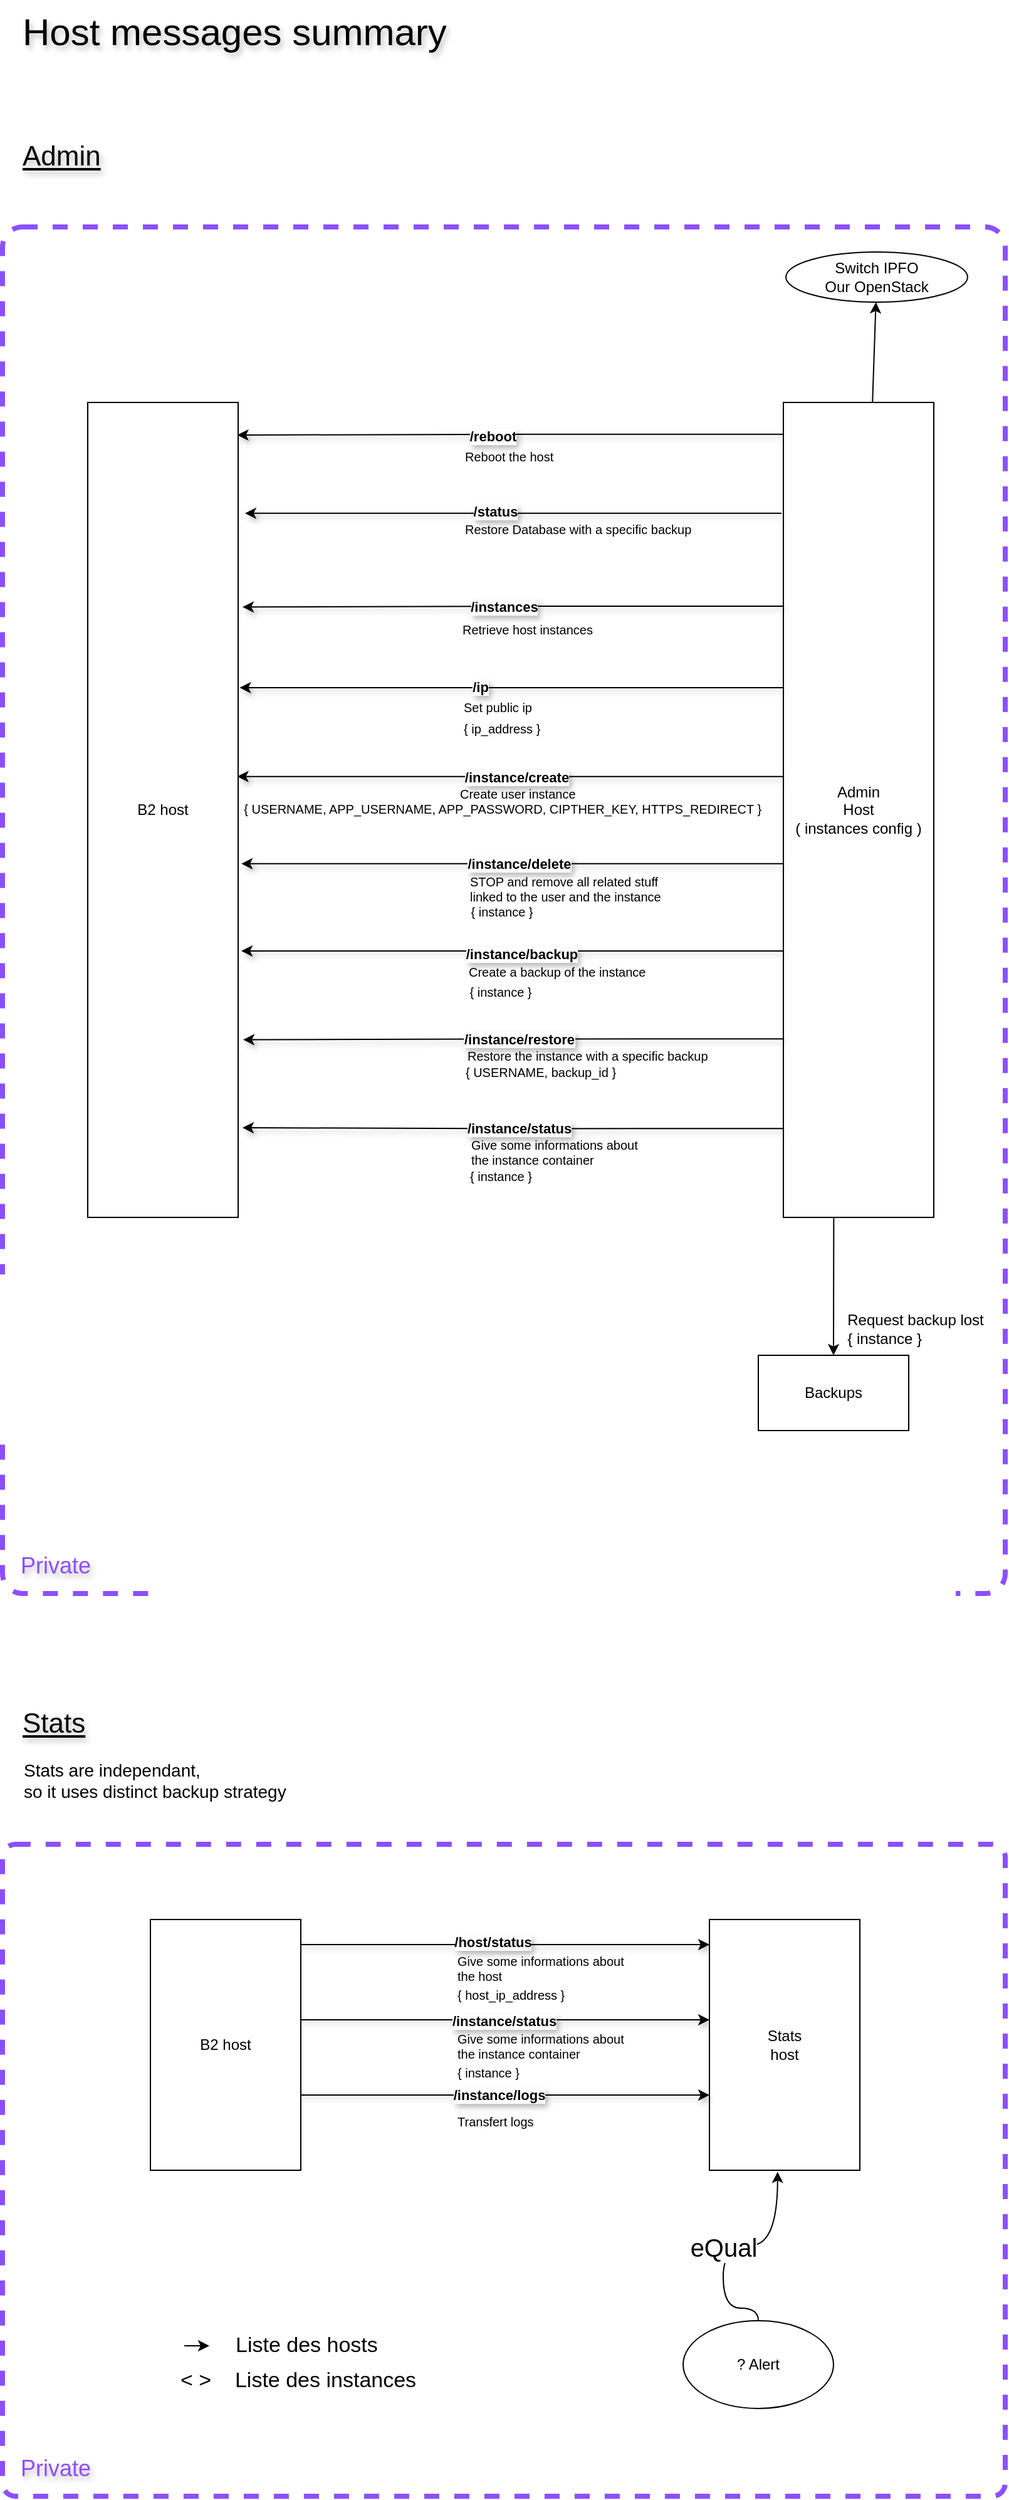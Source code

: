 <mxfile version="24.2.5" type="device">
  <diagram name="Host messages summary" id="2YBvvXClWsGukQMizWep">
    <mxGraphModel dx="2868" dy="1672" grid="1" gridSize="10" guides="1" tooltips="1" connect="1" arrows="1" fold="1" page="1" pageScale="1" pageWidth="850" pageHeight="1100" math="0" shadow="0">
      <root>
        <mxCell id="0" />
        <mxCell id="1" parent="0" />
        <mxCell id="MP3uWI7jj2dFw3u_TR2O-50" value="" style="rounded=1;whiteSpace=wrap;html=1;fillColor=none;dashed=1;strokeWidth=4;strokeColor=#8C4FFF;arcSize=2;" parent="1" vertex="1">
          <mxGeometry x="25" y="1480" width="800" height="520" as="geometry" />
        </mxCell>
        <mxCell id="MP3uWI7jj2dFw3u_TR2O-1" value="" style="rounded=1;whiteSpace=wrap;html=1;fillColor=none;dashed=1;strokeWidth=4;strokeColor=#8C4FFF;arcSize=2;" parent="1" vertex="1">
          <mxGeometry x="25" y="190" width="800" height="1090" as="geometry" />
        </mxCell>
        <mxCell id="HNctt18qTdj9UZDiPTxx-2" value="B2 host" style="whiteSpace=wrap;html=1;" parent="1" vertex="1">
          <mxGeometry x="93" y="330" width="120" height="650" as="geometry" />
        </mxCell>
        <mxCell id="HNctt18qTdj9UZDiPTxx-3" value="&lt;font size=&quot;1&quot; style=&quot;&quot;&gt;&lt;span style=&quot;font-size: 30px;&quot;&gt;Host messages summary&lt;/span&gt;&lt;/font&gt;" style="text;html=1;align=left;verticalAlign=middle;resizable=0;points=[];autosize=1;strokeColor=none;fillColor=none;textShadow=1;" parent="1" vertex="1">
          <mxGeometry x="39" y="9" width="360" height="50" as="geometry" />
        </mxCell>
        <mxCell id="HNctt18qTdj9UZDiPTxx-4" value="&lt;font style=&quot;font-size: 22px;&quot;&gt;&lt;u&gt;Stats&lt;/u&gt;&lt;/font&gt;" style="text;html=1;align=left;verticalAlign=middle;resizable=0;points=[];autosize=1;strokeColor=none;fillColor=none;textShadow=1;" parent="1" vertex="1">
          <mxGeometry x="39" y="1364" width="70" height="40" as="geometry" />
        </mxCell>
        <mxCell id="HNctt18qTdj9UZDiPTxx-7" value="" style="rounded=0;orthogonalLoop=1;jettySize=auto;html=1;" parent="1" source="HNctt18qTdj9UZDiPTxx-5" target="HNctt18qTdj9UZDiPTxx-6" edge="1">
          <mxGeometry relative="1" as="geometry" />
        </mxCell>
        <mxCell id="HNctt18qTdj9UZDiPTxx-8" style="edgeStyle=orthogonalEdgeStyle;rounded=0;orthogonalLoop=1;jettySize=auto;html=1;entryX=0.994;entryY=0.04;entryDx=0;entryDy=0;exitX=-0.004;exitY=0.039;exitDx=0;exitDy=0;exitPerimeter=0;entryPerimeter=0;shadow=1;textShadow=1;fontStyle=1" parent="1" edge="1" target="HNctt18qTdj9UZDiPTxx-2" source="HNctt18qTdj9UZDiPTxx-5">
          <mxGeometry relative="1" as="geometry">
            <mxPoint x="587.64" y="356.0" as="sourcePoint" />
            <mxPoint x="264.2" y="355" as="targetPoint" />
            <Array as="points" />
          </mxGeometry>
        </mxCell>
        <mxCell id="HNctt18qTdj9UZDiPTxx-9" value="&lt;b&gt;/reboot&lt;/b&gt;" style="edgeLabel;html=1;align=center;verticalAlign=middle;resizable=0;points=[];textShadow=1;" parent="HNctt18qTdj9UZDiPTxx-8" vertex="1" connectable="0">
          <mxGeometry x="-0.022" y="2" relative="1" as="geometry">
            <mxPoint x="-19" y="-1" as="offset" />
          </mxGeometry>
        </mxCell>
        <mxCell id="HNctt18qTdj9UZDiPTxx-18" style="edgeStyle=orthogonalEdgeStyle;rounded=0;orthogonalLoop=1;jettySize=auto;html=1;entryX=0.5;entryY=0;entryDx=0;entryDy=0;" parent="1" target="HNctt18qTdj9UZDiPTxx-17" edge="1">
          <mxGeometry relative="1" as="geometry">
            <mxPoint x="688" y="480" as="sourcePoint" />
          </mxGeometry>
        </mxCell>
        <mxCell id="HNctt18qTdj9UZDiPTxx-5" value="Admin&lt;br&gt;Host&lt;br&gt;( instances config )" style="whiteSpace=wrap;html=1;" parent="1" vertex="1">
          <mxGeometry x="648" y="330" width="120" height="650" as="geometry" />
        </mxCell>
        <mxCell id="HNctt18qTdj9UZDiPTxx-6" value="Switch IPFO&lt;br&gt;Our OpenStack" style="ellipse;whiteSpace=wrap;html=1;" parent="1" vertex="1">
          <mxGeometry x="650" y="210" width="145" height="40" as="geometry" />
        </mxCell>
        <mxCell id="HNctt18qTdj9UZDiPTxx-10" style="edgeStyle=orthogonalEdgeStyle;rounded=0;orthogonalLoop=1;jettySize=auto;html=1;exitX=0;exitY=0.25;exitDx=0;exitDy=0;entryX=1.029;entryY=0.251;entryDx=0;entryDy=0;entryPerimeter=0;shadow=1;textShadow=1;fontStyle=1" parent="1" edge="1" target="HNctt18qTdj9UZDiPTxx-2" source="HNctt18qTdj9UZDiPTxx-5">
          <mxGeometry relative="1" as="geometry">
            <mxPoint x="587.52" y="494.0" as="sourcePoint" />
            <mxPoint x="264.2" y="494.0" as="targetPoint" />
            <Array as="points" />
          </mxGeometry>
        </mxCell>
        <mxCell id="HNctt18qTdj9UZDiPTxx-11" value="&lt;b&gt;/instances&lt;/b&gt;" style="edgeLabel;html=1;align=center;verticalAlign=middle;resizable=0;points=[];textShadow=1;" parent="HNctt18qTdj9UZDiPTxx-10" vertex="1" connectable="0">
          <mxGeometry x="-0.022" y="2" relative="1" as="geometry">
            <mxPoint x="-12" y="-2" as="offset" />
          </mxGeometry>
        </mxCell>
        <mxCell id="HNctt18qTdj9UZDiPTxx-13" style="edgeStyle=orthogonalEdgeStyle;rounded=0;orthogonalLoop=1;jettySize=auto;html=1;entryX=1.045;entryY=0.136;entryDx=0;entryDy=0;exitX=-0.012;exitY=0.136;exitDx=0;exitDy=0;exitPerimeter=0;entryPerimeter=0;shadow=1;textShadow=1;fontStyle=1" parent="1" edge="1" target="HNctt18qTdj9UZDiPTxx-2" source="HNctt18qTdj9UZDiPTxx-5">
          <mxGeometry relative="1" as="geometry">
            <mxPoint x="588.36" y="417.4" as="sourcePoint" />
            <mxPoint x="263.84" y="418" as="targetPoint" />
          </mxGeometry>
        </mxCell>
        <mxCell id="HNctt18qTdj9UZDiPTxx-14" value="&lt;b&gt;/status&lt;/b&gt;" style="edgeLabel;html=1;align=center;verticalAlign=middle;resizable=0;points=[];textShadow=1;" parent="HNctt18qTdj9UZDiPTxx-13" vertex="1" connectable="0">
          <mxGeometry x="-0.022" y="2" relative="1" as="geometry">
            <mxPoint x="-19" y="-4" as="offset" />
          </mxGeometry>
        </mxCell>
        <mxCell id="HNctt18qTdj9UZDiPTxx-17" value="Backups" style="whiteSpace=wrap;html=1;" parent="1" vertex="1">
          <mxGeometry x="628" y="1090" width="120" height="60" as="geometry" />
        </mxCell>
        <mxCell id="HNctt18qTdj9UZDiPTxx-19" value="Request backup lost&lt;br&gt;&lt;div style=&quot;text-align: left;&quot;&gt;&lt;span style=&quot;background-color: initial;&quot;&gt;{ instance }&lt;/span&gt;&lt;/div&gt;" style="text;html=1;align=center;verticalAlign=middle;resizable=0;points=[];autosize=1;strokeColor=none;fillColor=none;" parent="1" vertex="1">
          <mxGeometry x="688" y="1049" width="130" height="40" as="geometry" />
        </mxCell>
        <mxCell id="HNctt18qTdj9UZDiPTxx-22" value="Stats are independant, &lt;br&gt;so it uses distinct backup strategy" style="text;html=1;align=left;verticalAlign=middle;resizable=0;points=[];autosize=1;strokeColor=none;fillColor=none;fontSize=14;" parent="1" vertex="1">
          <mxGeometry x="40" y="1404" width="230" height="50" as="geometry" />
        </mxCell>
        <mxCell id="HNctt18qTdj9UZDiPTxx-25" style="edgeStyle=orthogonalEdgeStyle;rounded=0;orthogonalLoop=1;jettySize=auto;html=1;exitX=1;exitY=0.25;exitDx=0;exitDy=0;entryX=0;entryY=0.25;entryDx=0;entryDy=0;shadow=1;textShadow=1;fontStyle=1" parent="1" edge="1">
          <mxGeometry relative="1" as="geometry">
            <mxPoint x="263" y="1560" as="sourcePoint" />
            <mxPoint x="589" y="1560" as="targetPoint" />
          </mxGeometry>
        </mxCell>
        <mxCell id="HNctt18qTdj9UZDiPTxx-28" value="&lt;b&gt;/host/status&lt;/b&gt;" style="edgeLabel;html=1;align=center;verticalAlign=middle;resizable=0;points=[];textShadow=1;" parent="HNctt18qTdj9UZDiPTxx-25" vertex="1" connectable="0">
          <mxGeometry x="-0.065" y="2" relative="1" as="geometry">
            <mxPoint as="offset" />
          </mxGeometry>
        </mxCell>
        <mxCell id="HNctt18qTdj9UZDiPTxx-27" style="edgeStyle=orthogonalEdgeStyle;rounded=0;orthogonalLoop=1;jettySize=auto;html=1;exitX=1;exitY=0.75;exitDx=0;exitDy=0;entryX=0;entryY=0.75;entryDx=0;entryDy=0;shadow=1;textShadow=1;fontStyle=1" parent="1" edge="1">
          <mxGeometry relative="1" as="geometry">
            <mxPoint x="263" y="1620.0" as="sourcePoint" />
            <mxPoint x="589" y="1620.0" as="targetPoint" />
          </mxGeometry>
        </mxCell>
        <mxCell id="HNctt18qTdj9UZDiPTxx-31" value="&lt;b&gt;/instance/status&lt;/b&gt;" style="edgeLabel;html=1;align=center;verticalAlign=middle;resizable=0;points=[];textShadow=1;" parent="HNctt18qTdj9UZDiPTxx-27" vertex="1" connectable="0">
          <mxGeometry x="-0.082" y="-1" relative="1" as="geometry">
            <mxPoint x="12" as="offset" />
          </mxGeometry>
        </mxCell>
        <mxCell id="HNctt18qTdj9UZDiPTxx-23" value="B2 host" style="whiteSpace=wrap;html=1;" parent="1" vertex="1">
          <mxGeometry x="143" y="1540" width="120" height="200" as="geometry" />
        </mxCell>
        <mxCell id="HNctt18qTdj9UZDiPTxx-24" value="Stats&lt;br&gt;host" style="whiteSpace=wrap;html=1;" parent="1" vertex="1">
          <mxGeometry x="589" y="1540" width="120" height="200" as="geometry" />
        </mxCell>
        <mxCell id="HNctt18qTdj9UZDiPTxx-32" value="? Alert" style="ellipse;whiteSpace=wrap;html=1;" parent="1" vertex="1">
          <mxGeometry x="568" y="1860" width="120" height="70" as="geometry" />
        </mxCell>
        <mxCell id="HNctt18qTdj9UZDiPTxx-33" style="edgeStyle=orthogonalEdgeStyle;rounded=0;orthogonalLoop=1;jettySize=auto;html=1;entryX=0.453;entryY=1.006;entryDx=0;entryDy=0;entryPerimeter=0;curved=1;" parent="1" source="HNctt18qTdj9UZDiPTxx-32" target="HNctt18qTdj9UZDiPTxx-24" edge="1">
          <mxGeometry relative="1" as="geometry">
            <Array as="points">
              <mxPoint x="628" y="1850" />
              <mxPoint x="600" y="1850" />
              <mxPoint x="600" y="1800" />
              <mxPoint x="643" y="1800" />
            </Array>
          </mxGeometry>
        </mxCell>
        <mxCell id="HNctt18qTdj9UZDiPTxx-34" value="eQual" style="edgeLabel;html=1;align=center;verticalAlign=middle;resizable=0;points=[];fontSize=20;" parent="HNctt18qTdj9UZDiPTxx-33" vertex="1" connectable="0">
          <mxGeometry x="-0.078" relative="1" as="geometry">
            <mxPoint as="offset" />
          </mxGeometry>
        </mxCell>
        <mxCell id="HNctt18qTdj9UZDiPTxx-35" value="" style="edgeStyle=none;orthogonalLoop=1;jettySize=auto;html=1;rounded=0;" parent="1" edge="1">
          <mxGeometry width="100" relative="1" as="geometry">
            <mxPoint x="170" y="1880" as="sourcePoint" />
            <mxPoint x="190" y="1880" as="targetPoint" />
            <Array as="points" />
          </mxGeometry>
        </mxCell>
        <mxCell id="HNctt18qTdj9UZDiPTxx-36" value="&lt;font style=&quot;font-size: 17px;&quot;&gt;&amp;lt; &amp;gt;&amp;nbsp; &amp;nbsp; Liste des instances&lt;/font&gt;" style="text;html=1;align=left;verticalAlign=middle;resizable=0;points=[];autosize=1;strokeColor=none;fillColor=none;" parent="1" vertex="1">
          <mxGeometry x="165" y="1893" width="210" height="30" as="geometry" />
        </mxCell>
        <mxCell id="HNctt18qTdj9UZDiPTxx-37" value="&lt;span style=&quot;font-size: 17px;&quot;&gt;Liste des hosts&lt;/span&gt;" style="text;html=1;align=left;verticalAlign=middle;resizable=0;points=[];autosize=1;strokeColor=none;fillColor=none;" parent="1" vertex="1">
          <mxGeometry x="209" y="1865" width="140" height="30" as="geometry" />
        </mxCell>
        <mxCell id="MP3uWI7jj2dFw3u_TR2O-2" value="&lt;font color=&quot;#8c4fff&quot; style=&quot;font-size: 18px;&quot;&gt;Private&lt;/font&gt;" style="text;html=1;align=center;verticalAlign=middle;resizable=0;points=[];autosize=1;strokeColor=none;fillColor=none;textShadow=1;" parent="1" vertex="1">
          <mxGeometry x="27" y="1238" width="80" height="40" as="geometry" />
        </mxCell>
        <mxCell id="MP3uWI7jj2dFw3u_TR2O-6" value="&lt;font style=&quot;font-size: 22px;&quot;&gt;&lt;u&gt;Admin&lt;/u&gt;&lt;/font&gt;" style="text;html=1;align=left;verticalAlign=middle;resizable=0;points=[];autosize=1;strokeColor=none;fillColor=none;textShadow=1;" parent="1" vertex="1">
          <mxGeometry x="39" y="114" width="90" height="40" as="geometry" />
        </mxCell>
        <mxCell id="MP3uWI7jj2dFw3u_TR2O-8" value="&lt;font style=&quot;font-size: 10px;&quot;&gt;Retrieve host instances&lt;/font&gt;" style="text;html=1;align=left;verticalAlign=middle;resizable=0;points=[];autosize=1;strokeColor=none;fillColor=none;fontSize=10;" parent="1" vertex="1">
          <mxGeometry x="390" y="496" width="130" height="30" as="geometry" />
        </mxCell>
        <mxCell id="MP3uWI7jj2dFw3u_TR2O-9" value="&lt;font style=&quot;font-size: 10px;&quot;&gt;Restore Database with a specific backup&lt;/font&gt;" style="text;html=1;align=left;verticalAlign=middle;resizable=0;points=[];autosize=1;strokeColor=none;fillColor=none;fontSize=10;" parent="1" vertex="1">
          <mxGeometry x="392" y="416" width="200" height="30" as="geometry" />
        </mxCell>
        <mxCell id="MP3uWI7jj2dFw3u_TR2O-10" style="edgeStyle=orthogonalEdgeStyle;rounded=0;orthogonalLoop=1;jettySize=auto;html=1;entryX=1.01;entryY=0.35;entryDx=0;entryDy=0;exitX=0;exitY=0.35;exitDx=0;exitDy=0;exitPerimeter=0;entryPerimeter=0;shadow=1;textShadow=1;fontStyle=1" parent="1" edge="1" target="HNctt18qTdj9UZDiPTxx-2" source="HNctt18qTdj9UZDiPTxx-5">
          <mxGeometry relative="1" as="geometry">
            <mxPoint x="588.36" y="557.4" as="sourcePoint" />
            <mxPoint x="263.84" y="558" as="targetPoint" />
          </mxGeometry>
        </mxCell>
        <mxCell id="MP3uWI7jj2dFw3u_TR2O-11" value="&lt;b&gt;/ip&lt;/b&gt;" style="edgeLabel;html=1;align=center;verticalAlign=middle;resizable=0;points=[];textShadow=1;" parent="MP3uWI7jj2dFw3u_TR2O-10" vertex="1" connectable="0">
          <mxGeometry x="-0.022" y="2" relative="1" as="geometry">
            <mxPoint x="-30" y="-3" as="offset" />
          </mxGeometry>
        </mxCell>
        <mxCell id="MP3uWI7jj2dFw3u_TR2O-12" value="&lt;font style=&quot;font-size: 10px;&quot;&gt;{ ip_address }&lt;/font&gt;" style="text;html=1;align=left;verticalAlign=middle;resizable=0;points=[];autosize=1;strokeColor=none;fillColor=none;fontSize=10;" parent="1" vertex="1">
          <mxGeometry x="391" y="575" width="80" height="30" as="geometry" />
        </mxCell>
        <mxCell id="MP3uWI7jj2dFw3u_TR2O-13" value="&lt;font style=&quot;font-size: 10px;&quot;&gt;Set public ip&lt;/font&gt;" style="text;html=1;align=left;verticalAlign=middle;resizable=0;points=[];autosize=1;strokeColor=none;fillColor=none;fontSize=10;" parent="1" vertex="1">
          <mxGeometry x="391" y="558" width="80" height="30" as="geometry" />
        </mxCell>
        <mxCell id="MP3uWI7jj2dFw3u_TR2O-14" style="edgeStyle=orthogonalEdgeStyle;rounded=0;orthogonalLoop=1;jettySize=auto;html=1;entryX=0.994;entryY=0.459;entryDx=0;entryDy=0;exitX=0.004;exitY=0.459;exitDx=0;exitDy=0;exitPerimeter=0;entryPerimeter=0;shadow=1;textShadow=1;fontStyle=1" parent="1" edge="1" target="HNctt18qTdj9UZDiPTxx-2" source="HNctt18qTdj9UZDiPTxx-5">
          <mxGeometry relative="1" as="geometry">
            <mxPoint x="588.36" y="627.4" as="sourcePoint" />
            <mxPoint x="263.84" y="628" as="targetPoint" />
          </mxGeometry>
        </mxCell>
        <mxCell id="MP3uWI7jj2dFw3u_TR2O-15" value="&lt;b&gt;/instance/create&lt;/b&gt;" style="edgeLabel;html=1;align=center;verticalAlign=middle;resizable=0;points=[];textShadow=1;" parent="MP3uWI7jj2dFw3u_TR2O-14" vertex="1" connectable="0">
          <mxGeometry x="-0.022" y="2" relative="1" as="geometry">
            <mxPoint y="-2" as="offset" />
          </mxGeometry>
        </mxCell>
        <mxCell id="MP3uWI7jj2dFw3u_TR2O-17" value="Create user instance" style="text;html=1;align=left;verticalAlign=middle;resizable=0;points=[];autosize=1;strokeColor=none;fillColor=none;fontSize=10;" parent="1" vertex="1">
          <mxGeometry x="388" y="627" width="120" height="30" as="geometry" />
        </mxCell>
        <mxCell id="MP3uWI7jj2dFw3u_TR2O-18" style="edgeStyle=orthogonalEdgeStyle;rounded=0;orthogonalLoop=1;jettySize=auto;html=1;entryX=1.021;entryY=0.566;entryDx=0;entryDy=0;entryPerimeter=0;exitX=0;exitY=0.566;exitDx=0;exitDy=0;exitPerimeter=0;shadow=1;textShadow=1;fontStyle=1" parent="1" edge="1" target="HNctt18qTdj9UZDiPTxx-2" source="HNctt18qTdj9UZDiPTxx-5">
          <mxGeometry relative="1" as="geometry">
            <mxPoint x="630" y="698" as="sourcePoint" />
            <mxPoint x="263.84" y="698" as="targetPoint" />
          </mxGeometry>
        </mxCell>
        <mxCell id="MP3uWI7jj2dFw3u_TR2O-19" value="&lt;b&gt;/instance/delete&lt;/b&gt;" style="edgeLabel;html=1;align=center;verticalAlign=middle;resizable=0;points=[];textShadow=1;" parent="MP3uWI7jj2dFw3u_TR2O-18" vertex="1" connectable="0">
          <mxGeometry x="-0.022" y="2" relative="1" as="geometry">
            <mxPoint y="-2" as="offset" />
          </mxGeometry>
        </mxCell>
        <mxCell id="MP3uWI7jj2dFw3u_TR2O-20" value="&lt;font style=&quot;font-size: 10px;&quot;&gt;{ instance }&lt;/font&gt;" style="text;html=1;align=center;verticalAlign=middle;resizable=0;points=[];autosize=1;strokeColor=none;fillColor=none;fontSize=10;" parent="1" vertex="1">
          <mxGeometry x="388" y="721" width="70" height="30" as="geometry" />
        </mxCell>
        <mxCell id="MP3uWI7jj2dFw3u_TR2O-21" value="STOP and remove all related stuff &lt;br&gt;linked to the user and the instance" style="text;html=1;align=left;verticalAlign=middle;resizable=0;points=[];autosize=1;strokeColor=none;fillColor=none;fontSize=10;" parent="1" vertex="1">
          <mxGeometry x="396" y="698" width="180" height="40" as="geometry" />
        </mxCell>
        <mxCell id="MP3uWI7jj2dFw3u_TR2O-22" style="edgeStyle=orthogonalEdgeStyle;rounded=0;orthogonalLoop=1;jettySize=auto;html=1;entryX=1.021;entryY=0.673;entryDx=0;entryDy=0;exitX=-0.004;exitY=0.673;exitDx=0;exitDy=0;exitPerimeter=0;entryPerimeter=0;shadow=1;textShadow=1;fontStyle=1" parent="1" edge="1" target="HNctt18qTdj9UZDiPTxx-2" source="HNctt18qTdj9UZDiPTxx-5">
          <mxGeometry relative="1" as="geometry">
            <mxPoint x="588.36" y="767.4" as="sourcePoint" />
            <mxPoint x="263.84" y="768" as="targetPoint" />
          </mxGeometry>
        </mxCell>
        <mxCell id="MP3uWI7jj2dFw3u_TR2O-23" value="&lt;b&gt;/instance/backup&lt;/b&gt;" style="edgeLabel;html=1;align=center;verticalAlign=middle;resizable=0;points=[];textShadow=1;" parent="MP3uWI7jj2dFw3u_TR2O-22" vertex="1" connectable="0">
          <mxGeometry x="-0.022" y="2" relative="1" as="geometry">
            <mxPoint x="2" as="offset" />
          </mxGeometry>
        </mxCell>
        <mxCell id="MP3uWI7jj2dFw3u_TR2O-25" value="&lt;font style=&quot;font-size: 10px;&quot;&gt;Create a backup of the instance&lt;/font&gt;" style="text;html=1;align=left;verticalAlign=middle;resizable=0;points=[];autosize=1;strokeColor=none;fillColor=none;fontSize=10;" parent="1" vertex="1">
          <mxGeometry x="395" y="769" width="160" height="30" as="geometry" />
        </mxCell>
        <mxCell id="MP3uWI7jj2dFw3u_TR2O-26" style="edgeStyle=orthogonalEdgeStyle;rounded=0;orthogonalLoop=1;jettySize=auto;html=1;entryX=1.033;entryY=0.782;entryDx=0;entryDy=0;exitX=0.004;exitY=0.781;exitDx=0;exitDy=0;exitPerimeter=0;entryPerimeter=0;shadow=1;textShadow=1;fontStyle=1" parent="1" edge="1" target="HNctt18qTdj9UZDiPTxx-2" source="HNctt18qTdj9UZDiPTxx-5">
          <mxGeometry relative="1" as="geometry">
            <mxPoint x="588.36" y="837.4" as="sourcePoint" />
            <mxPoint x="263.84" y="838" as="targetPoint" />
          </mxGeometry>
        </mxCell>
        <mxCell id="MP3uWI7jj2dFw3u_TR2O-27" value="&lt;b&gt;/instance/restore&lt;/b&gt;" style="edgeLabel;html=1;align=center;verticalAlign=middle;resizable=0;points=[];textShadow=1;" parent="MP3uWI7jj2dFw3u_TR2O-26" vertex="1" connectable="0">
          <mxGeometry x="-0.022" y="2" relative="1" as="geometry">
            <mxPoint y="-2" as="offset" />
          </mxGeometry>
        </mxCell>
        <mxCell id="MP3uWI7jj2dFw3u_TR2O-28" value="&lt;font style=&quot;font-size: 10px;&quot;&gt;{ USERNAME, backup_id }&lt;/font&gt;" style="text;html=1;align=center;verticalAlign=middle;resizable=0;points=[];autosize=1;strokeColor=none;fillColor=none;fontSize=10;" parent="1" vertex="1">
          <mxGeometry x="384" y="849" width="140" height="30" as="geometry" />
        </mxCell>
        <mxCell id="MP3uWI7jj2dFw3u_TR2O-29" value="&lt;font style=&quot;font-size: 10px;&quot;&gt;Restore the instance with a specific backup&lt;/font&gt;" style="text;html=1;align=left;verticalAlign=middle;resizable=0;points=[];autosize=1;strokeColor=none;fillColor=none;fontSize=10;" parent="1" vertex="1">
          <mxGeometry x="394" y="836" width="220" height="30" as="geometry" />
        </mxCell>
        <mxCell id="MP3uWI7jj2dFw3u_TR2O-30" style="edgeStyle=orthogonalEdgeStyle;rounded=0;orthogonalLoop=1;jettySize=auto;html=1;entryX=1.029;entryY=0.89;entryDx=0;entryDy=0;entryPerimeter=0;exitX=0.004;exitY=0.891;exitDx=0;exitDy=0;exitPerimeter=0;shadow=1;textShadow=1;fontStyle=1" parent="1" edge="1" target="HNctt18qTdj9UZDiPTxx-2" source="HNctt18qTdj9UZDiPTxx-5">
          <mxGeometry relative="1" as="geometry">
            <mxPoint x="640" y="908" as="sourcePoint" />
            <mxPoint x="263.84" y="908" as="targetPoint" />
          </mxGeometry>
        </mxCell>
        <mxCell id="MP3uWI7jj2dFw3u_TR2O-31" value="&lt;b&gt;/instance/status&lt;/b&gt;" style="edgeLabel;html=1;align=center;verticalAlign=middle;resizable=0;points=[];textShadow=1;" parent="MP3uWI7jj2dFw3u_TR2O-30" vertex="1" connectable="0">
          <mxGeometry x="-0.022" y="2" relative="1" as="geometry">
            <mxPoint y="-2" as="offset" />
          </mxGeometry>
        </mxCell>
        <mxCell id="MP3uWI7jj2dFw3u_TR2O-32" value="&lt;font style=&quot;font-size: 10px;&quot;&gt;{ instance }&lt;/font&gt;" style="text;html=1;align=left;verticalAlign=middle;resizable=0;points=[];autosize=1;strokeColor=none;fillColor=none;fontSize=10;" parent="1" vertex="1">
          <mxGeometry x="396" y="932" width="70" height="30" as="geometry" />
        </mxCell>
        <mxCell id="MP3uWI7jj2dFw3u_TR2O-33" value="&lt;font style=&quot;font-size: 10px;&quot;&gt;Give some informations about &lt;br&gt;the instance container&lt;/font&gt;" style="text;html=1;align=left;verticalAlign=middle;resizable=0;points=[];autosize=1;strokeColor=none;fillColor=none;fontSize=10;" parent="1" vertex="1">
          <mxGeometry x="397" y="908" width="160" height="40" as="geometry" />
        </mxCell>
        <mxCell id="MP3uWI7jj2dFw3u_TR2O-48" value="&lt;font style=&quot;font-size: 10px;&quot;&gt;{ USERNAME, APP_USERNAME, APP_PASSWORD, CIPTHER_KEY, HTTPS_REDIRECT }&amp;nbsp;&lt;/font&gt;" style="text;html=1;align=center;verticalAlign=middle;resizable=0;points=[];autosize=1;strokeColor=none;fillColor=none;fontSize=10;" parent="1" vertex="1">
          <mxGeometry x="205" y="639" width="440" height="30" as="geometry" />
        </mxCell>
        <mxCell id="MP3uWI7jj2dFw3u_TR2O-49" value="&lt;font style=&quot;font-size: 10px;&quot;&gt;{ instance }&lt;/font&gt;" style="text;html=1;align=center;verticalAlign=middle;resizable=0;points=[];autosize=1;strokeColor=none;fillColor=none;fontSize=10;" parent="1" vertex="1">
          <mxGeometry x="387" y="785" width="70" height="30" as="geometry" />
        </mxCell>
        <mxCell id="MP3uWI7jj2dFw3u_TR2O-51" value="&lt;font color=&quot;#8c4fff&quot; style=&quot;font-size: 18px;&quot;&gt;Private&lt;/font&gt;" style="text;html=1;align=center;verticalAlign=middle;resizable=0;points=[];autosize=1;strokeColor=none;fillColor=none;textShadow=1;" parent="1" vertex="1">
          <mxGeometry x="27" y="1958" width="80" height="40" as="geometry" />
        </mxCell>
        <mxCell id="MP3uWI7jj2dFw3u_TR2O-52" style="edgeStyle=orthogonalEdgeStyle;rounded=0;orthogonalLoop=1;jettySize=auto;html=1;exitX=1;exitY=0.75;exitDx=0;exitDy=0;entryX=0;entryY=0.75;entryDx=0;entryDy=0;shadow=1;textShadow=1;fontStyle=1" parent="1" edge="1">
          <mxGeometry relative="1" as="geometry">
            <mxPoint x="263" y="1680.0" as="sourcePoint" />
            <mxPoint x="589" y="1680.0" as="targetPoint" />
          </mxGeometry>
        </mxCell>
        <mxCell id="MP3uWI7jj2dFw3u_TR2O-53" value="&lt;b&gt;/instance/logs&lt;/b&gt;" style="edgeLabel;html=1;align=center;verticalAlign=middle;resizable=0;points=[];textShadow=1;" parent="MP3uWI7jj2dFw3u_TR2O-52" vertex="1" connectable="0">
          <mxGeometry x="-0.082" y="-1" relative="1" as="geometry">
            <mxPoint x="8" y="-1" as="offset" />
          </mxGeometry>
        </mxCell>
        <mxCell id="MP3uWI7jj2dFw3u_TR2O-54" value="&lt;font style=&quot;font-size: 10px;&quot;&gt;{ host_ip_address }&lt;/font&gt;" style="text;html=1;align=left;verticalAlign=middle;resizable=0;points=[];autosize=1;strokeColor=none;fillColor=none;fontSize=10;" parent="1" vertex="1">
          <mxGeometry x="386" y="1585" width="110" height="30" as="geometry" />
        </mxCell>
        <mxCell id="MP3uWI7jj2dFw3u_TR2O-55" value="&lt;font style=&quot;font-size: 10px;&quot;&gt;Give some informations about &lt;br&gt;the host&lt;/font&gt;" style="text;html=1;align=left;verticalAlign=middle;resizable=0;points=[];autosize=1;strokeColor=none;fillColor=none;fontSize=10;" parent="1" vertex="1">
          <mxGeometry x="386" y="1559" width="160" height="40" as="geometry" />
        </mxCell>
        <mxCell id="MP3uWI7jj2dFw3u_TR2O-56" value="&lt;font style=&quot;font-size: 10px;&quot;&gt;{ instance }&lt;/font&gt;" style="text;html=1;align=left;verticalAlign=middle;resizable=0;points=[];autosize=1;strokeColor=none;fillColor=none;fontSize=10;" parent="1" vertex="1">
          <mxGeometry x="386" y="1647" width="70" height="30" as="geometry" />
        </mxCell>
        <mxCell id="MP3uWI7jj2dFw3u_TR2O-57" value="&lt;font style=&quot;font-size: 10px;&quot;&gt;Give some informations about &lt;br&gt;the instance container&lt;/font&gt;" style="text;html=1;align=left;verticalAlign=middle;resizable=0;points=[];autosize=1;strokeColor=none;fillColor=none;fontSize=10;" parent="1" vertex="1">
          <mxGeometry x="386" y="1621" width="160" height="40" as="geometry" />
        </mxCell>
        <mxCell id="MP3uWI7jj2dFw3u_TR2O-58" value="Transfert logs" style="text;html=1;align=left;verticalAlign=middle;resizable=0;points=[];autosize=1;strokeColor=none;fillColor=none;fontSize=10;" parent="1" vertex="1">
          <mxGeometry x="386" y="1686" width="80" height="30" as="geometry" />
        </mxCell>
        <mxCell id="x_ikKN0M_AUhyGE74kWF-1" value="&lt;font style=&quot;font-size: 10px;&quot;&gt;Reboot the host&lt;/font&gt;" style="text;html=1;align=left;verticalAlign=middle;resizable=0;points=[];autosize=1;strokeColor=none;fillColor=none;fontSize=10;" parent="1" vertex="1">
          <mxGeometry x="392" y="358" width="90" height="30" as="geometry" />
        </mxCell>
      </root>
    </mxGraphModel>
  </diagram>
</mxfile>
